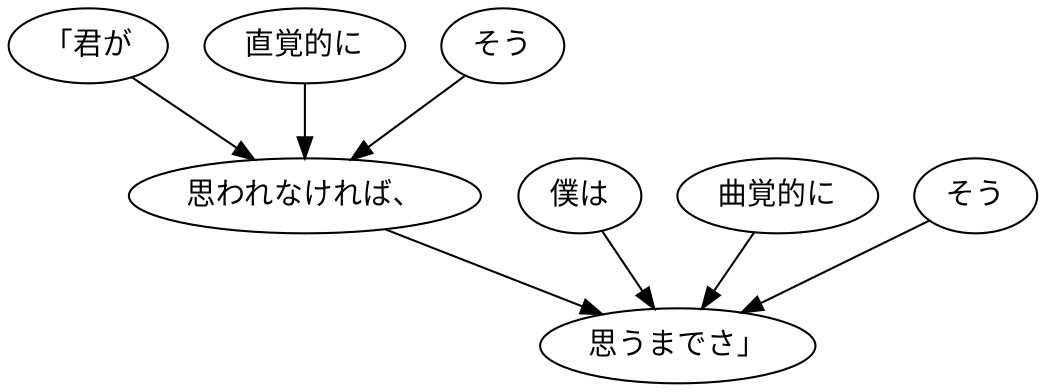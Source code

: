 digraph graph8828 {
	node0 [label="「君が"];
	node1 [label="直覚的に"];
	node2 [label="そう"];
	node3 [label="思われなければ、"];
	node4 [label="僕は"];
	node5 [label="曲覚的に"];
	node6 [label="そう"];
	node7 [label="思うまでさ」"];
	node0 -> node3;
	node1 -> node3;
	node2 -> node3;
	node3 -> node7;
	node4 -> node7;
	node5 -> node7;
	node6 -> node7;
}
